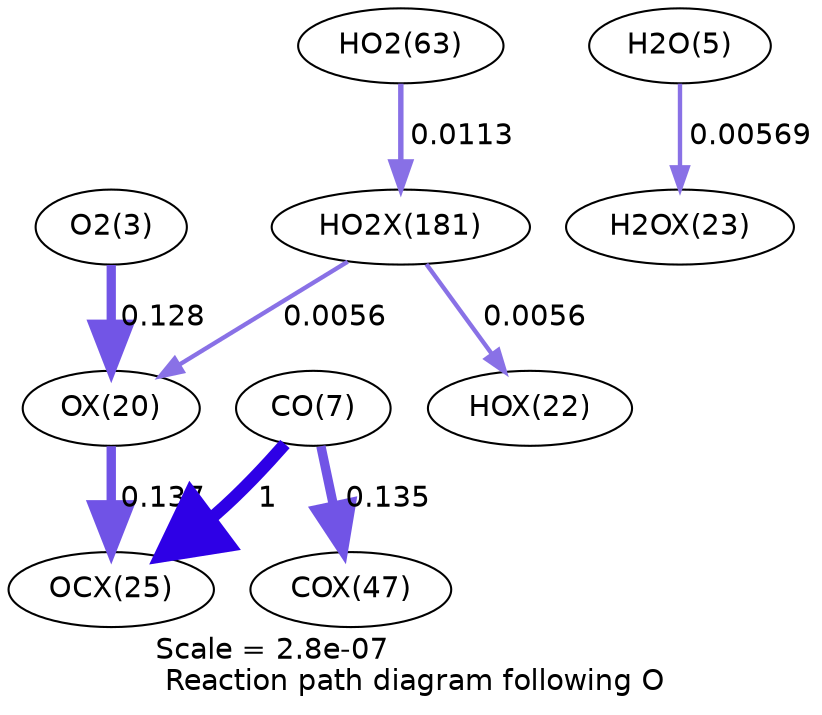 digraph reaction_paths {
center=1;
s5 -> s25[fontname="Helvetica", penwidth=4.45, arrowsize=2.22, color="0.7, 0.628, 0.9"
, label=" 0.128"];
s25 -> s30[fontname="Helvetica", penwidth=4.5, arrowsize=2.25, color="0.7, 0.637, 0.9"
, label=" 0.137"];
s39 -> s25[fontname="Helvetica", penwidth=2.09, arrowsize=1.04, color="0.7, 0.506, 0.9"
, label=" 0.0056"];
s39 -> s27[fontname="Helvetica", penwidth=2.09, arrowsize=1.04, color="0.7, 0.506, 0.9"
, label=" 0.0056"];
s7 -> s28[fontname="Helvetica", penwidth=2.1, arrowsize=1.05, color="0.7, 0.506, 0.9"
, label=" 0.00569"];
s9 -> s30[fontname="Helvetica", penwidth=6, arrowsize=3, color="0.7, 1.5, 0.9"
, label=" 1"];
s9 -> s36[fontname="Helvetica", penwidth=4.49, arrowsize=2.24, color="0.7, 0.635, 0.9"
, label=" 0.135"];
s21 -> s39[fontname="Helvetica", penwidth=2.61, arrowsize=1.31, color="0.7, 0.511, 0.9"
, label=" 0.0113"];
s5 [ fontname="Helvetica", label="O2(3)"];
s7 [ fontname="Helvetica", label="H2O(5)"];
s9 [ fontname="Helvetica", label="CO(7)"];
s21 [ fontname="Helvetica", label="HO2(63)"];
s25 [ fontname="Helvetica", label="OX(20)"];
s27 [ fontname="Helvetica", label="HOX(22)"];
s28 [ fontname="Helvetica", label="H2OX(23)"];
s30 [ fontname="Helvetica", label="OCX(25)"];
s36 [ fontname="Helvetica", label="COX(47)"];
s39 [ fontname="Helvetica", label="HO2X(181)"];
 label = "Scale = 2.8e-07\l Reaction path diagram following O";
 fontname = "Helvetica";
}
